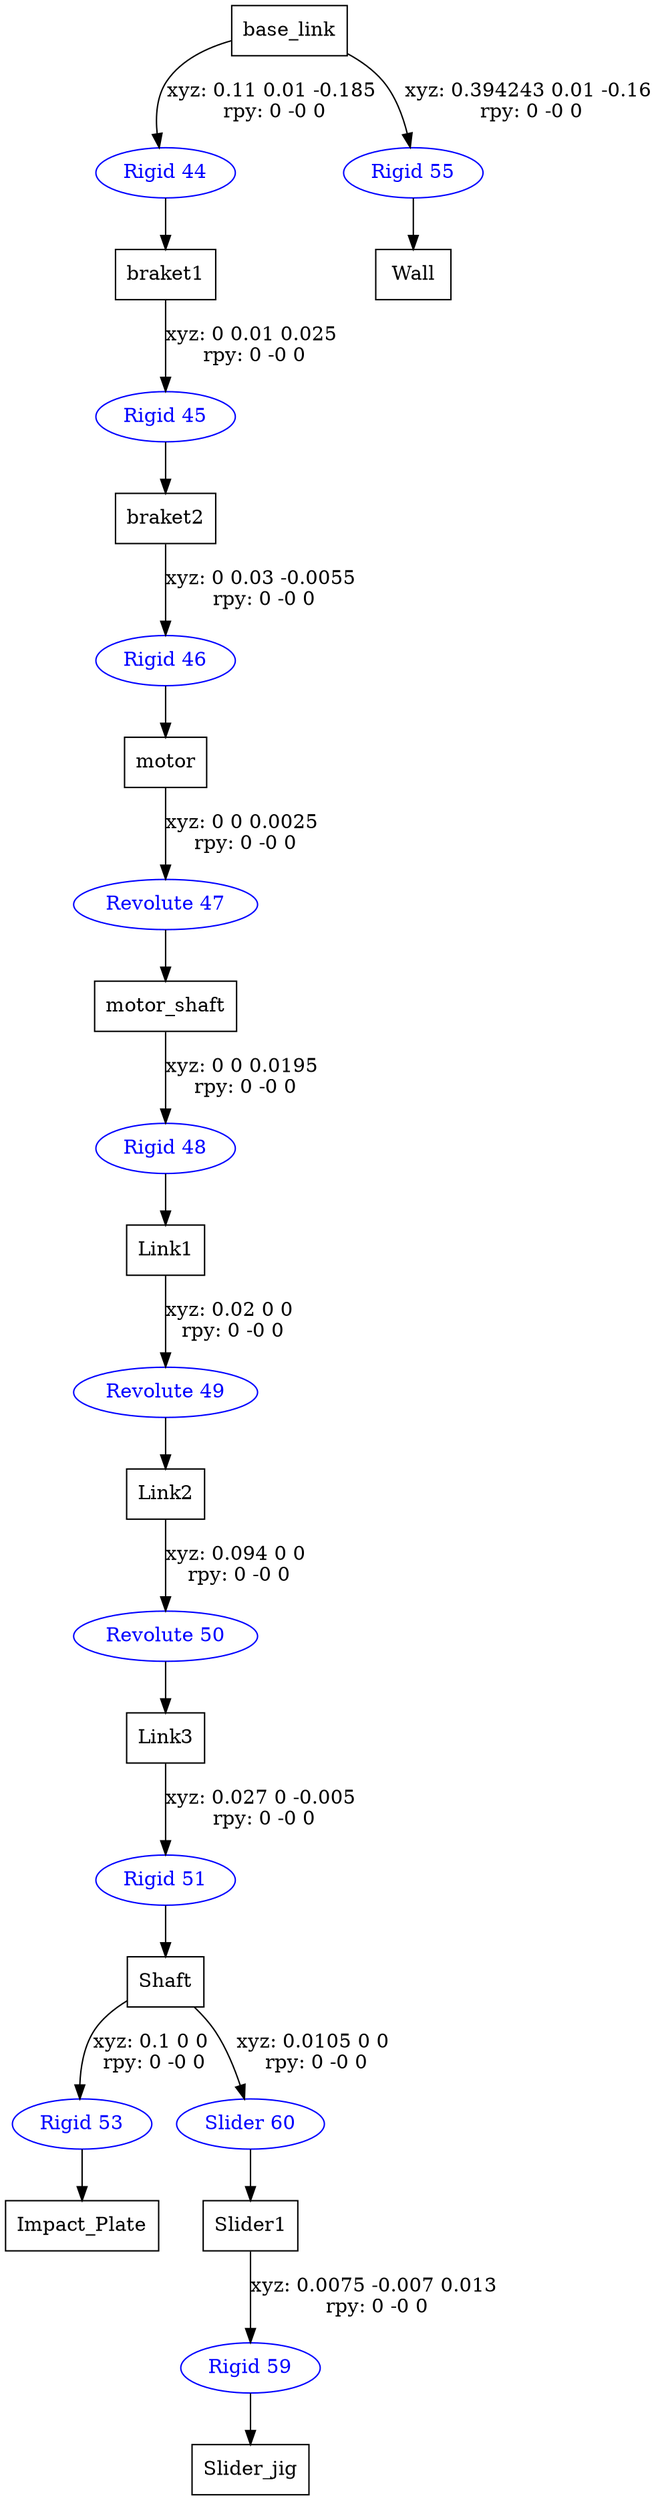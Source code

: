 digraph G {
node [shape=box];
"base_link" [label="base_link"];
"braket1" [label="braket1"];
"braket2" [label="braket2"];
"motor" [label="motor"];
"motor_shaft" [label="motor_shaft"];
"Link1" [label="Link1"];
"Link2" [label="Link2"];
"Link3" [label="Link3"];
"Shaft" [label="Shaft"];
"Impact_Plate" [label="Impact_Plate"];
"Slider1" [label="Slider1"];
"Slider_jig" [label="Slider_jig"];
"Wall" [label="Wall"];
node [shape=ellipse, color=blue, fontcolor=blue];
"base_link" -> "Rigid 44" [label="xyz: 0.11 0.01 -0.185 \nrpy: 0 -0 0"]
"Rigid 44" -> "braket1"
"braket1" -> "Rigid 45" [label="xyz: 0 0.01 0.025 \nrpy: 0 -0 0"]
"Rigid 45" -> "braket2"
"braket2" -> "Rigid 46" [label="xyz: 0 0.03 -0.0055 \nrpy: 0 -0 0"]
"Rigid 46" -> "motor"
"motor" -> "Revolute 47" [label="xyz: 0 0 0.0025 \nrpy: 0 -0 0"]
"Revolute 47" -> "motor_shaft"
"motor_shaft" -> "Rigid 48" [label="xyz: 0 0 0.0195 \nrpy: 0 -0 0"]
"Rigid 48" -> "Link1"
"Link1" -> "Revolute 49" [label="xyz: 0.02 0 0 \nrpy: 0 -0 0"]
"Revolute 49" -> "Link2"
"Link2" -> "Revolute 50" [label="xyz: 0.094 0 0 \nrpy: 0 -0 0"]
"Revolute 50" -> "Link3"
"Link3" -> "Rigid 51" [label="xyz: 0.027 0 -0.005 \nrpy: 0 -0 0"]
"Rigid 51" -> "Shaft"
"Shaft" -> "Rigid 53" [label="xyz: 0.1 0 0 \nrpy: 0 -0 0"]
"Rigid 53" -> "Impact_Plate"
"Shaft" -> "Slider 60" [label="xyz: 0.0105 0 0 \nrpy: 0 -0 0"]
"Slider 60" -> "Slider1"
"Slider1" -> "Rigid 59" [label="xyz: 0.0075 -0.007 0.013 \nrpy: 0 -0 0"]
"Rigid 59" -> "Slider_jig"
"base_link" -> "Rigid 55" [label="xyz: 0.394243 0.01 -0.16 \nrpy: 0 -0 0"]
"Rigid 55" -> "Wall"
}
